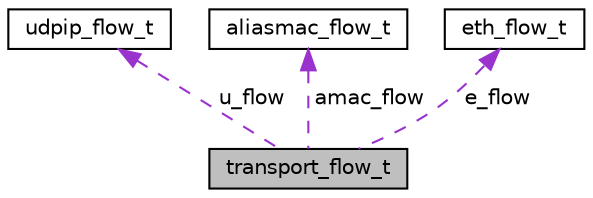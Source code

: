 digraph "transport_flow_t"
{
 // LATEX_PDF_SIZE
  bgcolor="transparent";
  edge [fontname="Helvetica",fontsize="10",labelfontname="Helvetica",labelfontsize="10"];
  node [fontname="Helvetica",fontsize="10",shape=record];
  Node1 [label="transport_flow_t",height=0.2,width=0.4,color="black", fillcolor="grey75", style="filled", fontcolor="black",tooltip=" "];
  Node2 -> Node1 [dir="back",color="darkorchid3",fontsize="10",style="dashed",label=" u_flow" ,fontname="Helvetica"];
  Node2 [label="udpip_flow_t",height=0.2,width=0.4,color="black",URL="$EvenstarProcessingElements_8h.html#structudpip__flow__t",tooltip=" "];
  Node3 -> Node1 [dir="back",color="darkorchid3",fontsize="10",style="dashed",label=" amac_flow" ,fontname="Helvetica"];
  Node3 [label="aliasmac_flow_t",height=0.2,width=0.4,color="black",URL="$EvenstarProcessingElements_8h.html#structaliasmac__flow__t",tooltip=" "];
  Node4 -> Node1 [dir="back",color="darkorchid3",fontsize="10",style="dashed",label=" e_flow" ,fontname="Helvetica"];
  Node4 [label="eth_flow_t",height=0.2,width=0.4,color="black",URL="$EvenstarProcessingElements_8h.html#structeth__flow__t",tooltip=" "];
}
